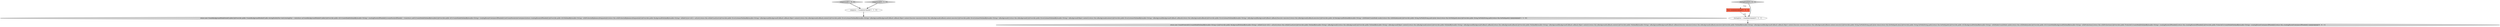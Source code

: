 digraph {
0 [style = filled, label = "compressed['1', '0', '0']", fillcolor = lightgray, shape = diamond image = "AAA0AAABBB1BBB"];
5 [style = filled, label = "Stat stat@@@2@@@['0', '0', '1']", fillcolor = tomato, shape = box image = "AAA0AAABBB3BBB"];
7 [style = filled, label = "return new CreateProtectACLCreateModePathAndBytesable<String>(){@Override public BackgroundPathAndBytesable<String> withACL(List<ACL> aclList){return this.withACL(aclList)}@Override public PathAndBytesable<String> inBackground(){return this.inBackground()}@Override public PathAndBytesable<String> inBackground(Object context){return this.inBackground(context)}@Override public PathAndBytesable<String> inBackground(BackgroundCallback callback){return this.inBackground(callback)}@Override public PathAndBytesable<String> inBackground(BackgroundCallback callback,Object context){return this.inBackground(callback,context)}@Override public PathAndBytesable<String> inBackground(BackgroundCallback callback,Executor executor){return this.inBackground(callback,executor)}@Override public PathAndBytesable<String> inBackground(BackgroundCallback callback,Object context,Executor executor){return this.inBackground(callback,context,executor)}@Override public String forPath(String path,byte(( data){return this.forPath(path,data)}@Override public String forPath(String path){return this.forPath(path)}@Override public ACLBackgroundPathAndBytesable<String> withMode(CreateMode mode){return this.withMode(mode)}@Override public ACLCreateModeBackgroundPathAndBytesable<String> withProtection(){return this.withProtection()}@Override public ProtectACLCreateModePathAndBytesable<String> creatingParentsIfNeeded(){return this.creatingParentsIfNeeded()}@Override public ProtectACLCreateModePathAndBytesable<String> creatingParentContainersIfNeeded(){return this.creatingParentContainersIfNeeded()}}@@@4@@@['0', '0', '1']", fillcolor = lightgray, shape = ellipse image = "AAA0AAABBB3BBB"];
1 [style = filled, label = "compress = true@@@3@@@['1', '1', '0']", fillcolor = white, shape = ellipse image = "AAA0AAABBB1BBB"];
4 [style = filled, label = "storingStatIn['0', '0', '1']", fillcolor = lightgray, shape = diamond image = "AAA0AAABBB3BBB"];
3 [style = filled, label = "compressed['0', '1', '0']", fillcolor = lightgray, shape = diamond image = "AAA0AAABBB2BBB"];
6 [style = filled, label = "storingStat = stat@@@3@@@['0', '0', '1']", fillcolor = white, shape = ellipse image = "AAA0AAABBB3BBB"];
2 [style = filled, label = "return new CreateBackgroundModeStatACLable(){@Override public CreateBackgroundModeACLable storingStatIn(Stat stat){storingStat = statreturn asCreateBackgroundModeACLable()}@Override public ACLCreateModePathAndBytesable<String> creatingParentsIfNeeded(){createParentsIfNeeded = truereturn asACLCreateModePathAndBytesable()}@Override public ACLCreateModePathAndBytesable<String> creatingParentContainersIfNeeded(){setCreateParentsAsContainers()return creatingParentsIfNeeded()}@Override public ACLPathAndBytesable<String> withProtectedEphemeralSequential(){return this.withProtectedEphemeralSequential()}@Override public BackgroundPathAndBytesable<String> withACL(List<ACL> aclList){return this.withACL(aclList)}@Override public ErrorListenerPathAndBytesable<String> inBackground(BackgroundCallback callback,Object context){return this.inBackground(callback,context)}@Override public ErrorListenerPathAndBytesable<String> inBackground(BackgroundCallback callback,Object context,Executor executor){return this.inBackground(callback,context,executor)}@Override public ErrorListenerPathAndBytesable<String> inBackground(){return this.inBackground()}@Override public ErrorListenerPathAndBytesable<String> inBackground(Object context){return this.inBackground(context)}@Override public ErrorListenerPathAndBytesable<String> inBackground(BackgroundCallback callback){return this.inBackground(callback)}@Override public ErrorListenerPathAndBytesable<String> inBackground(BackgroundCallback callback,Executor executor){return this.inBackground(callback,executor)}@Override public ACLBackgroundPathAndBytesable<String> withMode(CreateMode mode){return this.withMode(mode)}@Override public String forPath(String path,byte(( data){return this.forPath(path,data)}@Override public String forPath(String path){return this.forPath(path)}}@@@4@@@['1', '1', '0']", fillcolor = lightgray, shape = ellipse image = "AAA0AAABBB1BBB"];
5->6 [style = solid, label="stat"];
4->5 [style = dotted, label="true"];
1->2 [style = bold, label=""];
6->7 [style = bold, label=""];
3->1 [style = bold, label=""];
4->6 [style = bold, label=""];
0->1 [style = bold, label=""];
}

